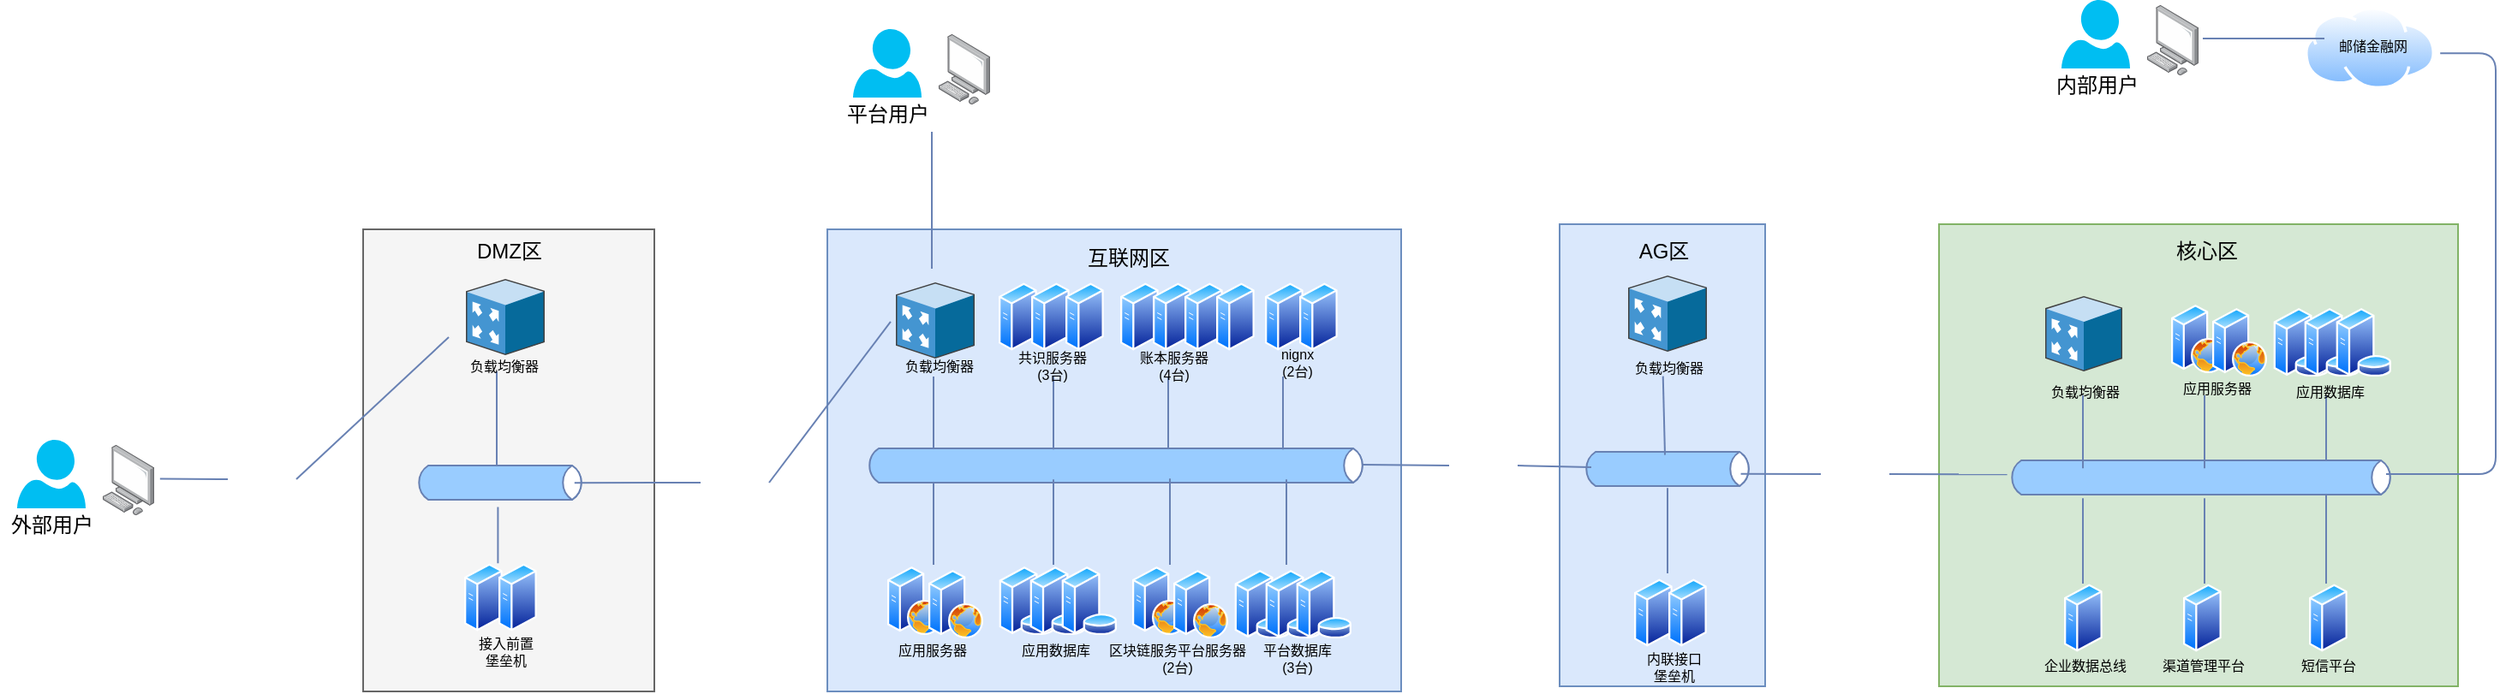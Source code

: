 <mxfile version="11.3.0" type="github" pages="1"><diagram id="PtFR2M7_tXtKYrFW8lSv" name="Page-1"><mxGraphModel dx="1553" dy="948" grid="1" gridSize="10" guides="1" tooltips="1" connect="1" arrows="1" fold="1" page="1" pageScale="1" pageWidth="3300" pageHeight="4681" math="0" shadow="0"><root><mxCell id="0"/><mxCell id="1" parent="0"/><mxCell id="sPacu9p47zKpvOx0FIWo-47" value="" style="rounded=0;whiteSpace=wrap;html=1;strokeColor=#6c8ebf;strokeWidth=1;fillColor=#dae8fc;fontSize=12;align=center;" vertex="1" parent="1"><mxGeometry x="581" y="237" width="335" height="270" as="geometry"/></mxCell><mxCell id="sPacu9p47zKpvOx0FIWo-21" value="" style="rounded=0;whiteSpace=wrap;html=1;strokeColor=#666666;fillColor=#f5f5f5;fontSize=12;align=center;fontColor=#333333;" vertex="1" parent="1"><mxGeometry x="310" y="237" width="170" height="270" as="geometry"/></mxCell><mxCell id="sPacu9p47zKpvOx0FIWo-9" value="" style="html=1;fillColor=#99CCFF;strokeColor=#6881B3;gradientColor=none;gradientDirection=north;strokeWidth=1;shape=mxgraph.networks.bus;gradientColor=none;gradientDirection=north;fontColor=#ffffff;perimeter=backbonePerimeter;backboneSize=20;align=center;fontSize=12;" vertex="1" parent="1"><mxGeometry x="603" y="370" width="293" height="10" as="geometry"/></mxCell><mxCell id="sPacu9p47zKpvOx0FIWo-10" value="" style="strokeColor=#6881B3;edgeStyle=none;rounded=0;endArrow=none;html=1;strokeWidth=1;fontSize=12;" edge="1" target="sPacu9p47zKpvOx0FIWo-9" parent="1"><mxGeometry relative="1" as="geometry"><mxPoint x="643" y="323" as="sourcePoint"/></mxGeometry></mxCell><mxCell id="sPacu9p47zKpvOx0FIWo-11" value="" style="strokeColor=#6881B3;edgeStyle=none;rounded=0;endArrow=none;html=1;strokeWidth=1;fontSize=12;" edge="1" parent="1"><mxGeometry relative="1" as="geometry"><mxPoint x="713" y="323" as="sourcePoint"/><mxPoint x="713" y="365.676" as="targetPoint"/></mxGeometry></mxCell><mxCell id="sPacu9p47zKpvOx0FIWo-12" value="" style="strokeColor=#6881B3;edgeStyle=none;rounded=0;endArrow=none;html=1;strokeWidth=1;fontSize=12;" edge="1" parent="1"><mxGeometry relative="1" as="geometry"><mxPoint x="780" y="323" as="sourcePoint"/><mxPoint x="780" y="365.176" as="targetPoint"/></mxGeometry></mxCell><mxCell id="sPacu9p47zKpvOx0FIWo-13" value="" style="strokeColor=#6881B3;edgeStyle=none;rounded=0;endArrow=none;html=1;strokeWidth=1;fontSize=12;" edge="1" parent="1"><mxGeometry relative="1" as="geometry"><mxPoint x="847" y="323" as="sourcePoint"/><mxPoint x="847" y="365.676" as="targetPoint"/></mxGeometry></mxCell><mxCell id="sPacu9p47zKpvOx0FIWo-14" value="" style="strokeColor=#6881B3;edgeStyle=none;rounded=0;endArrow=none;html=1;strokeWidth=1;fontSize=12;" edge="1" target="sPacu9p47zKpvOx0FIWo-9" parent="1"><mxGeometry relative="1" as="geometry"><mxPoint x="643" y="433" as="sourcePoint"/></mxGeometry></mxCell><mxCell id="sPacu9p47zKpvOx0FIWo-15" value="" style="strokeColor=#6881B3;edgeStyle=none;rounded=0;endArrow=none;html=1;strokeWidth=1;fontSize=12;" edge="1" parent="1"><mxGeometry relative="1" as="geometry"><mxPoint x="713" y="433" as="sourcePoint"/><mxPoint x="713" y="383.147" as="targetPoint"/></mxGeometry></mxCell><mxCell id="sPacu9p47zKpvOx0FIWo-16" value="" style="strokeColor=#6881B3;edgeStyle=none;rounded=0;endArrow=none;html=1;strokeWidth=1;fontSize=12;" edge="1" parent="1"><mxGeometry relative="1" as="geometry"><mxPoint x="781" y="433" as="sourcePoint"/><mxPoint x="781" y="382.647" as="targetPoint"/></mxGeometry></mxCell><mxCell id="sPacu9p47zKpvOx0FIWo-17" value="" style="strokeColor=#6881B3;edgeStyle=none;rounded=0;endArrow=none;html=1;strokeWidth=1;fontSize=12;" edge="1" parent="1"><mxGeometry relative="1" as="geometry"><mxPoint x="849" y="433" as="sourcePoint"/><mxPoint x="849" y="383.147" as="targetPoint"/><Array as="points"><mxPoint x="849" y="410"/></Array></mxGeometry></mxCell><mxCell id="sPacu9p47zKpvOx0FIWo-24" value="" style="group" vertex="1" connectable="0" parent="1"><mxGeometry x="98" y="360" width="90" height="60" as="geometry"/></mxCell><mxCell id="sPacu9p47zKpvOx0FIWo-6" value="" style="group" vertex="1" connectable="0" parent="sPacu9p47zKpvOx0FIWo-24"><mxGeometry width="60" height="60" as="geometry"/></mxCell><mxCell id="sPacu9p47zKpvOx0FIWo-2" value="" style="verticalLabelPosition=bottom;html=1;verticalAlign=top;align=center;strokeColor=none;fillColor=#00BEF2;shape=mxgraph.azure.user;" vertex="1" parent="sPacu9p47zKpvOx0FIWo-6"><mxGeometry x="10" width="40" height="40" as="geometry"/></mxCell><mxCell id="sPacu9p47zKpvOx0FIWo-5" value="外部用户" style="text;html=1;resizable=0;points=[];autosize=1;align=center;verticalAlign=top;spacingTop=-4;fontSize=12;" vertex="1" parent="sPacu9p47zKpvOx0FIWo-6"><mxGeometry y="40" width="60" height="20" as="geometry"/></mxCell><mxCell id="sPacu9p47zKpvOx0FIWo-23" value="" style="points=[];aspect=fixed;html=1;align=center;shadow=0;dashed=0;image;image=img/lib/allied_telesis/computer_and_terminals/Personal_Computer.svg;strokeColor=#6881B3;fillColor=#99CCFF;fontSize=12;" vertex="1" parent="sPacu9p47zKpvOx0FIWo-24"><mxGeometry x="60" y="3" width="30" height="41" as="geometry"/></mxCell><mxCell id="sPacu9p47zKpvOx0FIWo-26" value="" style="shape=image;html=1;verticalAlign=top;verticalLabelPosition=bottom;labelBackgroundColor=#ffffff;imageAspect=0;aspect=fixed;image=https://cdn4.iconfinder.com/data/icons/VISTA/networking/png/128/firewall.png;strokeColor=#6881B3;fillColor=#99CCFF;fontSize=12;align=center;" vertex="1" parent="1"><mxGeometry x="231" y="363" width="40" height="40" as="geometry"/></mxCell><mxCell id="sPacu9p47zKpvOx0FIWo-27" value="" style="endArrow=none;html=1;fontSize=12;entryX=0;entryY=0.5;entryDx=0;entryDy=0;exitX=1.114;exitY=0.482;exitDx=0;exitDy=0;exitPerimeter=0;strokeColor=#6881B3;" edge="1" parent="1" source="sPacu9p47zKpvOx0FIWo-23" target="sPacu9p47zKpvOx0FIWo-26"><mxGeometry width="50" height="50" relative="1" as="geometry"><mxPoint x="198" y="470" as="sourcePoint"/><mxPoint x="248" y="420" as="targetPoint"/></mxGeometry></mxCell><mxCell id="sPacu9p47zKpvOx0FIWo-32" value="" style="shadow=0;dashed=0;html=1;labelPosition=center;verticalLabelPosition=bottom;verticalAlign=top;align=center;outlineConnect=0;shape=mxgraph.veeam.3d.proxy_appliance;direction=east;" vertex="1" parent="1"><mxGeometry x="370" y="266" width="46" height="44.562" as="geometry"/></mxCell><mxCell id="sPacu9p47zKpvOx0FIWo-22" value="DMZ区" style="text;html=1;resizable=0;points=[];autosize=1;align=center;verticalAlign=top;spacingTop=-4;fontSize=12;" vertex="1" parent="1"><mxGeometry x="370" y="240" width="50" height="20" as="geometry"/></mxCell><mxCell id="sPacu9p47zKpvOx0FIWo-35" value="" style="endArrow=none;html=1;strokeColor=#6881B3;strokeWidth=1;fontSize=12;exitX=1;exitY=0.5;exitDx=0;exitDy=0;" edge="1" parent="1" source="sPacu9p47zKpvOx0FIWo-26"><mxGeometry width="50" height="50" relative="1" as="geometry"><mxPoint x="250" y="373" as="sourcePoint"/><mxPoint x="360" y="300" as="targetPoint"/></mxGeometry></mxCell><mxCell id="sPacu9p47zKpvOx0FIWo-38" value="" style="html=1;fillColor=#99CCFF;strokeColor=#6881B3;gradientColor=none;gradientDirection=north;strokeWidth=1;shape=mxgraph.networks.bus;gradientColor=none;gradientDirection=north;fontColor=#ffffff;perimeter=backbonePerimeter;backboneSize=20;align=center;fontSize=12;" vertex="1" parent="1"><mxGeometry x="340" y="380" width="100" height="10" as="geometry"/></mxCell><mxCell id="sPacu9p47zKpvOx0FIWo-39" value="" style="strokeColor=#6881B3;edgeStyle=none;rounded=0;endArrow=none;html=1;strokeWidth=1;fontSize=12;" edge="1" target="sPacu9p47zKpvOx0FIWo-38" parent="1"><mxGeometry relative="1" as="geometry"><mxPoint x="388" y="320" as="sourcePoint"/></mxGeometry></mxCell><mxCell id="sPacu9p47zKpvOx0FIWo-48" value="互联网区" style="text;html=1;resizable=0;points=[];autosize=1;align=left;verticalAlign=top;spacingTop=-4;fontSize=12;" vertex="1" parent="1"><mxGeometry x="731" y="244" width="60" height="20" as="geometry"/></mxCell><mxCell id="sPacu9p47zKpvOx0FIWo-49" value="" style="shape=image;html=1;verticalAlign=top;verticalLabelPosition=bottom;labelBackgroundColor=#ffffff;imageAspect=0;aspect=fixed;image=https://cdn4.iconfinder.com/data/icons/VISTA/networking/png/128/firewall.png;strokeColor=#6881B3;fillColor=#99CCFF;fontSize=12;align=center;" vertex="1" parent="1"><mxGeometry x="507" y="365" width="40" height="40" as="geometry"/></mxCell><mxCell id="sPacu9p47zKpvOx0FIWo-50" value="" style="endArrow=none;html=1;strokeColor=#6881B3;strokeWidth=1;fontSize=12;exitX=0.934;exitY=0.512;exitDx=0;exitDy=0;exitPerimeter=0;entryX=0;entryY=0.5;entryDx=0;entryDy=0;" edge="1" parent="1" source="sPacu9p47zKpvOx0FIWo-38" target="sPacu9p47zKpvOx0FIWo-49"><mxGeometry width="50" height="50" relative="1" as="geometry"><mxPoint x="520" y="480" as="sourcePoint"/><mxPoint x="570" y="430" as="targetPoint"/></mxGeometry></mxCell><mxCell id="sPacu9p47zKpvOx0FIWo-51" value="" style="shadow=0;dashed=0;html=1;labelPosition=center;verticalLabelPosition=bottom;verticalAlign=top;align=center;outlineConnect=0;shape=mxgraph.veeam.3d.proxy_appliance;direction=east;" vertex="1" parent="1"><mxGeometry x="621" y="268" width="46" height="44.562" as="geometry"/></mxCell><mxCell id="sPacu9p47zKpvOx0FIWo-52" value="" style="endArrow=none;html=1;strokeColor=#6881B3;strokeWidth=1;fontSize=12;exitX=1;exitY=0.5;exitDx=0;exitDy=0;entryX=-0.066;entryY=0.515;entryDx=0;entryDy=0;entryPerimeter=0;" edge="1" parent="1" source="sPacu9p47zKpvOx0FIWo-49" target="sPacu9p47zKpvOx0FIWo-51"><mxGeometry width="50" height="50" relative="1" as="geometry"><mxPoint x="587" y="460" as="sourcePoint"/><mxPoint x="637" y="410" as="targetPoint"/></mxGeometry></mxCell><mxCell id="sPacu9p47zKpvOx0FIWo-56" value="" style="endArrow=none;html=1;strokeColor=#6881B3;strokeWidth=1;fontSize=12;exitX=0.022;exitY=0.004;exitDx=0;exitDy=0;exitPerimeter=0;entryX=0.487;entryY=1.924;entryDx=0;entryDy=0;entryPerimeter=0;" edge="1" parent="1" target="sPacu9p47zKpvOx0FIWo-38"><mxGeometry width="50" height="50" relative="1" as="geometry"><mxPoint x="388.704" y="432.16" as="sourcePoint"/><mxPoint x="560" y="430" as="targetPoint"/></mxGeometry></mxCell><mxCell id="sPacu9p47zKpvOx0FIWo-57" value="接入前置&lt;br style=&quot;font-size: 8px;&quot;&gt;堡垒机" style="text;html=1;resizable=0;points=[];autosize=1;align=center;verticalAlign=top;spacingTop=-4;fontSize=8;" vertex="1" parent="1"><mxGeometry x="363" y="472" width="60" height="22" as="geometry"/></mxCell><mxCell id="sPacu9p47zKpvOx0FIWo-58" value="" style="group" vertex="1" connectable="0" parent="1"><mxGeometry x="616" y="434" width="56" height="40" as="geometry"/></mxCell><mxCell id="sPacu9p47zKpvOx0FIWo-59" value="" style="aspect=fixed;perimeter=ellipsePerimeter;html=1;align=center;shadow=0;dashed=0;spacingTop=3;image;image=img/lib/active_directory/web_server.svg;strokeColor=#6881B3;strokeWidth=1;fillColor=#99CCFF;fontSize=12;" vertex="1" parent="sPacu9p47zKpvOx0FIWo-58"><mxGeometry width="32" height="40" as="geometry"/></mxCell><mxCell id="sPacu9p47zKpvOx0FIWo-60" value="" style="aspect=fixed;perimeter=ellipsePerimeter;html=1;align=center;shadow=0;dashed=0;spacingTop=3;image;image=img/lib/active_directory/web_server.svg;strokeColor=#6881B3;strokeWidth=1;fillColor=#99CCFF;fontSize=12;" vertex="1" parent="sPacu9p47zKpvOx0FIWo-58"><mxGeometry x="24" y="2" width="32" height="40" as="geometry"/></mxCell><mxCell id="sPacu9p47zKpvOx0FIWo-61" value="应用服务器" style="text;html=1;resizable=0;points=[];autosize=1;align=center;verticalAlign=top;spacingTop=-4;fontSize=8;" vertex="1" parent="1"><mxGeometry x="612" y="476" width="60" height="10" as="geometry"/></mxCell><mxCell id="sPacu9p47zKpvOx0FIWo-69" value="" style="group" vertex="1" connectable="0" parent="1"><mxGeometry x="759" y="434" width="56" height="40" as="geometry"/></mxCell><mxCell id="sPacu9p47zKpvOx0FIWo-70" value="" style="aspect=fixed;perimeter=ellipsePerimeter;html=1;align=center;shadow=0;dashed=0;spacingTop=3;image;image=img/lib/active_directory/web_server.svg;strokeColor=#6881B3;strokeWidth=1;fillColor=#99CCFF;fontSize=12;" vertex="1" parent="sPacu9p47zKpvOx0FIWo-69"><mxGeometry width="32" height="40" as="geometry"/></mxCell><mxCell id="sPacu9p47zKpvOx0FIWo-71" value="" style="aspect=fixed;perimeter=ellipsePerimeter;html=1;align=center;shadow=0;dashed=0;spacingTop=3;image;image=img/lib/active_directory/web_server.svg;strokeColor=#6881B3;strokeWidth=1;fillColor=#99CCFF;fontSize=12;" vertex="1" parent="sPacu9p47zKpvOx0FIWo-69"><mxGeometry x="24" y="2" width="32" height="40" as="geometry"/></mxCell><mxCell id="sPacu9p47zKpvOx0FIWo-72" value="区块链服务平台服务器&lt;br&gt;(2台)" style="text;html=1;resizable=0;points=[];autosize=1;align=center;verticalAlign=top;spacingTop=-4;fontSize=8;" vertex="1" parent="1"><mxGeometry x="735" y="476" width="100" height="20" as="geometry"/></mxCell><mxCell id="sPacu9p47zKpvOx0FIWo-67" value="应用数据库" style="text;html=1;resizable=0;points=[];autosize=1;align=center;verticalAlign=top;spacingTop=-4;fontSize=8;" vertex="1" parent="1"><mxGeometry x="684" y="476" width="60" height="10" as="geometry"/></mxCell><mxCell id="sPacu9p47zKpvOx0FIWo-62" value="" style="aspect=fixed;perimeter=ellipsePerimeter;html=1;align=center;shadow=0;dashed=0;spacingTop=3;image;image=img/lib/active_directory/database_server.svg;strokeColor=#6881B3;strokeWidth=1;fillColor=#99CCFF;fontSize=8;" vertex="1" parent="1"><mxGeometry x="681" y="434" width="32.8" height="40" as="geometry"/></mxCell><mxCell id="sPacu9p47zKpvOx0FIWo-63" value="" style="aspect=fixed;perimeter=ellipsePerimeter;html=1;align=center;shadow=0;dashed=0;spacingTop=3;image;image=img/lib/active_directory/database_server.svg;strokeColor=#6881B3;strokeWidth=1;fillColor=#99CCFF;fontSize=8;" vertex="1" parent="1"><mxGeometry x="699" y="434" width="32.8" height="40" as="geometry"/></mxCell><mxCell id="sPacu9p47zKpvOx0FIWo-64" value="" style="aspect=fixed;perimeter=ellipsePerimeter;html=1;align=center;shadow=0;dashed=0;spacingTop=3;image;image=img/lib/active_directory/database_server.svg;strokeColor=#6881B3;strokeWidth=1;fillColor=#99CCFF;fontSize=8;" vertex="1" parent="1"><mxGeometry x="717.5" y="434" width="32.8" height="40" as="geometry"/></mxCell><mxCell id="sPacu9p47zKpvOx0FIWo-78" value="" style="group" vertex="1" connectable="0" parent="1"><mxGeometry x="818.5" y="436" width="68.8" height="40" as="geometry"/></mxCell><mxCell id="sPacu9p47zKpvOx0FIWo-74" value="" style="aspect=fixed;perimeter=ellipsePerimeter;html=1;align=center;shadow=0;dashed=0;spacingTop=3;image;image=img/lib/active_directory/database_server.svg;strokeColor=#6881B3;strokeWidth=1;fillColor=#99CCFF;fontSize=8;" vertex="1" parent="sPacu9p47zKpvOx0FIWo-78"><mxGeometry width="32.8" height="40" as="geometry"/></mxCell><mxCell id="sPacu9p47zKpvOx0FIWo-75" value="" style="aspect=fixed;perimeter=ellipsePerimeter;html=1;align=center;shadow=0;dashed=0;spacingTop=3;image;image=img/lib/active_directory/database_server.svg;strokeColor=#6881B3;strokeWidth=1;fillColor=#99CCFF;fontSize=8;" vertex="1" parent="sPacu9p47zKpvOx0FIWo-78"><mxGeometry x="18" width="32.8" height="40" as="geometry"/></mxCell><mxCell id="sPacu9p47zKpvOx0FIWo-76" value="" style="aspect=fixed;perimeter=ellipsePerimeter;html=1;align=center;shadow=0;dashed=0;spacingTop=3;image;image=img/lib/active_directory/database_server.svg;strokeColor=#6881B3;strokeWidth=1;fillColor=#99CCFF;fontSize=8;" vertex="1" parent="sPacu9p47zKpvOx0FIWo-78"><mxGeometry x="36" width="32.8" height="40" as="geometry"/></mxCell><mxCell id="sPacu9p47zKpvOx0FIWo-79" value="平台数据库&lt;br&gt;(3台)" style="text;html=1;resizable=0;points=[];autosize=1;align=center;verticalAlign=top;spacingTop=-4;fontSize=8;" vertex="1" parent="1"><mxGeometry x="824.5" y="476" width="60" height="20" as="geometry"/></mxCell><mxCell id="sPacu9p47zKpvOx0FIWo-85" value="" style="group" vertex="1" connectable="0" parent="1"><mxGeometry x="369" y="432" width="42.4" height="40" as="geometry"/></mxCell><mxCell id="sPacu9p47zKpvOx0FIWo-83" value="" style="aspect=fixed;perimeter=ellipsePerimeter;html=1;align=center;shadow=0;dashed=0;spacingTop=3;image;image=img/lib/active_directory/generic_server.svg;strokeColor=#6881B3;strokeWidth=1;fillColor=#99CCFF;fontSize=8;" vertex="1" parent="sPacu9p47zKpvOx0FIWo-85"><mxGeometry width="22.4" height="40" as="geometry"/></mxCell><mxCell id="sPacu9p47zKpvOx0FIWo-84" value="" style="aspect=fixed;perimeter=ellipsePerimeter;html=1;align=center;shadow=0;dashed=0;spacingTop=3;image;image=img/lib/active_directory/generic_server.svg;strokeColor=#6881B3;strokeWidth=1;fillColor=#99CCFF;fontSize=8;" vertex="1" parent="sPacu9p47zKpvOx0FIWo-85"><mxGeometry x="20" width="22.4" height="40" as="geometry"/></mxCell><mxCell id="sPacu9p47zKpvOx0FIWo-90" value="共识服务器&lt;br&gt;(3台)" style="text;html=1;resizable=0;points=[];autosize=1;align=center;verticalAlign=top;spacingTop=-4;fontSize=8;" vertex="1" parent="1"><mxGeometry x="682" y="305" width="60" height="20" as="geometry"/></mxCell><mxCell id="sPacu9p47zKpvOx0FIWo-80" value="" style="aspect=fixed;perimeter=ellipsePerimeter;html=1;align=center;shadow=0;dashed=0;spacingTop=3;image;image=img/lib/active_directory/generic_server.svg;strokeColor=#6881B3;strokeWidth=1;fillColor=#99CCFF;fontSize=8;" vertex="1" parent="1"><mxGeometry x="681" y="268" width="22.4" height="40" as="geometry"/></mxCell><mxCell id="sPacu9p47zKpvOx0FIWo-81" value="" style="aspect=fixed;perimeter=ellipsePerimeter;html=1;align=center;shadow=0;dashed=0;spacingTop=3;image;image=img/lib/active_directory/generic_server.svg;strokeColor=#6881B3;strokeWidth=1;fillColor=#99CCFF;fontSize=8;" vertex="1" parent="1"><mxGeometry x="700" y="268" width="22.4" height="40" as="geometry"/></mxCell><mxCell id="sPacu9p47zKpvOx0FIWo-82" value="" style="aspect=fixed;perimeter=ellipsePerimeter;html=1;align=center;shadow=0;dashed=0;spacingTop=3;image;image=img/lib/active_directory/generic_server.svg;strokeColor=#6881B3;strokeWidth=1;fillColor=#99CCFF;fontSize=8;" vertex="1" parent="1"><mxGeometry x="720" y="268" width="22.4" height="40" as="geometry"/></mxCell><mxCell id="sPacu9p47zKpvOx0FIWo-100" value="" style="group" vertex="1" connectable="0" parent="1"><mxGeometry x="752" y="268" width="78.4" height="40" as="geometry"/></mxCell><mxCell id="sPacu9p47zKpvOx0FIWo-93" value="" style="aspect=fixed;perimeter=ellipsePerimeter;html=1;align=center;shadow=0;dashed=0;spacingTop=3;image;image=img/lib/active_directory/generic_server.svg;strokeColor=#6881B3;strokeWidth=1;fillColor=#99CCFF;fontSize=8;" vertex="1" parent="sPacu9p47zKpvOx0FIWo-100"><mxGeometry width="22.4" height="40" as="geometry"/></mxCell><mxCell id="sPacu9p47zKpvOx0FIWo-94" value="" style="aspect=fixed;perimeter=ellipsePerimeter;html=1;align=center;shadow=0;dashed=0;spacingTop=3;image;image=img/lib/active_directory/generic_server.svg;strokeColor=#6881B3;strokeWidth=1;fillColor=#99CCFF;fontSize=8;" vertex="1" parent="sPacu9p47zKpvOx0FIWo-100"><mxGeometry x="19" width="22.4" height="40" as="geometry"/></mxCell><mxCell id="sPacu9p47zKpvOx0FIWo-95" value="" style="aspect=fixed;perimeter=ellipsePerimeter;html=1;align=center;shadow=0;dashed=0;spacingTop=3;image;image=img/lib/active_directory/generic_server.svg;strokeColor=#6881B3;strokeWidth=1;fillColor=#99CCFF;fontSize=8;" vertex="1" parent="sPacu9p47zKpvOx0FIWo-100"><mxGeometry x="37.5" width="22.4" height="40" as="geometry"/></mxCell><mxCell id="sPacu9p47zKpvOx0FIWo-96" value="" style="aspect=fixed;perimeter=ellipsePerimeter;html=1;align=center;shadow=0;dashed=0;spacingTop=3;image;image=img/lib/active_directory/generic_server.svg;strokeColor=#6881B3;strokeWidth=1;fillColor=#99CCFF;fontSize=8;" vertex="1" parent="sPacu9p47zKpvOx0FIWo-100"><mxGeometry x="56" width="22.4" height="40" as="geometry"/></mxCell><mxCell id="sPacu9p47zKpvOx0FIWo-101" value="账本服务器&lt;br&gt;(4台)" style="text;html=1;resizable=0;points=[];autosize=1;align=center;verticalAlign=top;spacingTop=-4;fontSize=8;" vertex="1" parent="1"><mxGeometry x="753" y="304.5" width="60" height="20" as="geometry"/></mxCell><mxCell id="sPacu9p47zKpvOx0FIWo-102" value="" style="group" vertex="1" connectable="0" parent="1"><mxGeometry x="586" y="120" width="90" height="60" as="geometry"/></mxCell><mxCell id="sPacu9p47zKpvOx0FIWo-103" value="" style="group" vertex="1" connectable="0" parent="sPacu9p47zKpvOx0FIWo-102"><mxGeometry width="60" height="60" as="geometry"/></mxCell><mxCell id="sPacu9p47zKpvOx0FIWo-104" value="" style="verticalLabelPosition=bottom;html=1;verticalAlign=top;align=center;strokeColor=none;fillColor=#00BEF2;shape=mxgraph.azure.user;" vertex="1" parent="sPacu9p47zKpvOx0FIWo-103"><mxGeometry x="10" width="40" height="40" as="geometry"/></mxCell><mxCell id="sPacu9p47zKpvOx0FIWo-105" value="平台用户" style="text;html=1;resizable=0;points=[];autosize=1;align=center;verticalAlign=top;spacingTop=-4;fontSize=12;" vertex="1" parent="sPacu9p47zKpvOx0FIWo-103"><mxGeometry y="40" width="60" height="20" as="geometry"/></mxCell><mxCell id="sPacu9p47zKpvOx0FIWo-106" value="" style="points=[];aspect=fixed;html=1;align=center;shadow=0;dashed=0;image;image=img/lib/allied_telesis/computer_and_terminals/Personal_Computer.svg;strokeColor=#6881B3;fillColor=#99CCFF;fontSize=12;" vertex="1" parent="sPacu9p47zKpvOx0FIWo-102"><mxGeometry x="60" y="3" width="30" height="41" as="geometry"/></mxCell><mxCell id="sPacu9p47zKpvOx0FIWo-107" value="" style="endArrow=none;html=1;strokeColor=#6881B3;strokeWidth=1;fontSize=8;" edge="1" parent="1"><mxGeometry width="50" height="50" relative="1" as="geometry"><mxPoint x="642" y="260" as="sourcePoint"/><mxPoint x="642" y="180" as="targetPoint"/></mxGeometry></mxCell><mxCell id="sPacu9p47zKpvOx0FIWo-108" value="" style="group" vertex="1" connectable="0" parent="1"><mxGeometry x="836.5" y="268" width="42.4" height="40" as="geometry"/></mxCell><mxCell id="sPacu9p47zKpvOx0FIWo-109" value="" style="aspect=fixed;perimeter=ellipsePerimeter;html=1;align=center;shadow=0;dashed=0;spacingTop=3;image;image=img/lib/active_directory/generic_server.svg;strokeColor=#6881B3;strokeWidth=1;fillColor=#99CCFF;fontSize=8;" vertex="1" parent="sPacu9p47zKpvOx0FIWo-108"><mxGeometry width="22.4" height="40" as="geometry"/></mxCell><mxCell id="sPacu9p47zKpvOx0FIWo-110" value="" style="aspect=fixed;perimeter=ellipsePerimeter;html=1;align=center;shadow=0;dashed=0;spacingTop=3;image;image=img/lib/active_directory/generic_server.svg;strokeColor=#6881B3;strokeWidth=1;fillColor=#99CCFF;fontSize=8;" vertex="1" parent="sPacu9p47zKpvOx0FIWo-108"><mxGeometry x="20" width="22.4" height="40" as="geometry"/></mxCell><mxCell id="sPacu9p47zKpvOx0FIWo-111" value="nignx&lt;br&gt;(2台)" style="text;html=1;resizable=0;points=[];autosize=1;align=center;verticalAlign=top;spacingTop=-4;fontSize=8;" vertex="1" parent="1"><mxGeometry x="839.5" y="303" width="30" height="20" as="geometry"/></mxCell><mxCell id="sPacu9p47zKpvOx0FIWo-112" value="" style="rounded=0;whiteSpace=wrap;html=1;strokeColor=#6c8ebf;strokeWidth=1;fillColor=#dae8fc;fontSize=8;align=center;" vertex="1" parent="1"><mxGeometry x="1008.5" y="234" width="120" height="270" as="geometry"/></mxCell><mxCell id="sPacu9p47zKpvOx0FIWo-113" value="AG区" style="text;html=1;resizable=0;points=[];autosize=1;align=center;verticalAlign=top;spacingTop=-4;fontSize=12;" vertex="1" parent="1"><mxGeometry x="1048.5" y="240" width="40" height="10" as="geometry"/></mxCell><mxCell id="sPacu9p47zKpvOx0FIWo-115" value="负载均衡器" style="text;html=1;resizable=0;points=[];autosize=1;align=center;verticalAlign=top;spacingTop=-4;fontSize=8;" vertex="1" parent="1"><mxGeometry x="361.5" y="310" width="60" height="10" as="geometry"/></mxCell><mxCell id="sPacu9p47zKpvOx0FIWo-116" value="负载均衡器" style="text;html=1;resizable=0;points=[];autosize=1;align=center;verticalAlign=top;spacingTop=-4;fontSize=8;" vertex="1" parent="1"><mxGeometry x="616" y="310" width="60" height="10" as="geometry"/></mxCell><mxCell id="sPacu9p47zKpvOx0FIWo-117" value="" style="shadow=0;dashed=0;html=1;labelPosition=center;verticalLabelPosition=bottom;verticalAlign=top;align=center;outlineConnect=0;shape=mxgraph.veeam.3d.proxy_appliance;direction=east;" vertex="1" parent="1"><mxGeometry x="1048.5" y="264" width="46" height="44.562" as="geometry"/></mxCell><mxCell id="sPacu9p47zKpvOx0FIWo-118" value="负载均衡器" style="text;html=1;resizable=0;points=[];autosize=1;align=center;verticalAlign=top;spacingTop=-4;fontSize=8;" vertex="1" parent="1"><mxGeometry x="1041.5" y="311" width="60" height="10" as="geometry"/></mxCell><mxCell id="sPacu9p47zKpvOx0FIWo-119" value="" style="html=1;fillColor=#99CCFF;strokeColor=#6881B3;gradientColor=none;gradientDirection=north;strokeWidth=1;shape=mxgraph.networks.bus;gradientColor=none;gradientDirection=north;fontColor=#ffffff;perimeter=backbonePerimeter;backboneSize=20;align=center;fontSize=12;" vertex="1" parent="1"><mxGeometry x="1021.5" y="372" width="100" height="10" as="geometry"/></mxCell><mxCell id="sPacu9p47zKpvOx0FIWo-120" value="" style="shape=image;html=1;verticalAlign=top;verticalLabelPosition=bottom;labelBackgroundColor=#ffffff;imageAspect=0;aspect=fixed;image=https://cdn4.iconfinder.com/data/icons/VISTA/networking/png/128/firewall.png;strokeColor=#6881B3;fillColor=#99CCFF;fontSize=12;align=center;" vertex="1" parent="1"><mxGeometry x="944" y="355" width="40" height="40" as="geometry"/></mxCell><mxCell id="sPacu9p47zKpvOx0FIWo-121" value="" style="endArrow=none;html=1;strokeColor=#6881B3;strokeWidth=1;fontSize=8;exitX=0.99;exitY=0.453;exitDx=0;exitDy=0;exitPerimeter=0;entryX=0;entryY=0.5;entryDx=0;entryDy=0;" edge="1" parent="1" source="sPacu9p47zKpvOx0FIWo-9" target="sPacu9p47zKpvOx0FIWo-120"><mxGeometry width="50" height="50" relative="1" as="geometry"><mxPoint x="966" y="460" as="sourcePoint"/><mxPoint x="1016" y="410" as="targetPoint"/></mxGeometry></mxCell><mxCell id="sPacu9p47zKpvOx0FIWo-123" value="" style="endArrow=none;html=1;strokeColor=#6881B3;strokeWidth=1;fontSize=8;exitX=0.485;exitY=-0.318;exitDx=0;exitDy=0;exitPerimeter=0;entryX=0.456;entryY=1.182;entryDx=0;entryDy=0;entryPerimeter=0;" edge="1" parent="1" source="sPacu9p47zKpvOx0FIWo-119" target="sPacu9p47zKpvOx0FIWo-118"><mxGeometry width="50" height="50" relative="1" as="geometry"><mxPoint x="1152.5" y="363" as="sourcePoint"/><mxPoint x="1202.5" y="313" as="targetPoint"/></mxGeometry></mxCell><mxCell id="sPacu9p47zKpvOx0FIWo-125" value="" style="group" vertex="1" connectable="0" parent="1"><mxGeometry x="1052" y="441" width="42.4" height="40" as="geometry"/></mxCell><mxCell id="sPacu9p47zKpvOx0FIWo-126" value="" style="aspect=fixed;perimeter=ellipsePerimeter;html=1;align=center;shadow=0;dashed=0;spacingTop=3;image;image=img/lib/active_directory/generic_server.svg;strokeColor=#6881B3;strokeWidth=1;fillColor=#99CCFF;fontSize=8;" vertex="1" parent="sPacu9p47zKpvOx0FIWo-125"><mxGeometry width="22.4" height="40" as="geometry"/></mxCell><mxCell id="sPacu9p47zKpvOx0FIWo-127" value="" style="aspect=fixed;perimeter=ellipsePerimeter;html=1;align=center;shadow=0;dashed=0;spacingTop=3;image;image=img/lib/active_directory/generic_server.svg;strokeColor=#6881B3;strokeWidth=1;fillColor=#99CCFF;fontSize=8;" vertex="1" parent="sPacu9p47zKpvOx0FIWo-125"><mxGeometry x="20" width="22.4" height="40" as="geometry"/></mxCell><mxCell id="sPacu9p47zKpvOx0FIWo-129" value="内联接口&lt;br&gt;堡垒机" style="text;html=1;resizable=0;points=[];autosize=1;align=center;verticalAlign=top;spacingTop=-4;fontSize=8;" vertex="1" parent="1"><mxGeometry x="1049.5" y="481" width="50" height="20" as="geometry"/></mxCell><mxCell id="sPacu9p47zKpvOx0FIWo-130" value="" style="strokeColor=#6881B3;edgeStyle=none;rounded=0;endArrow=none;html=1;strokeWidth=1;fontSize=12;" edge="1" parent="1"><mxGeometry relative="1" as="geometry"><mxPoint x="1071.5" y="438" as="sourcePoint"/><mxPoint x="1071.5" y="388.147" as="targetPoint"/><Array as="points"><mxPoint x="1071.5" y="415"/></Array></mxGeometry></mxCell><mxCell id="sPacu9p47zKpvOx0FIWo-131" value="" style="rounded=0;whiteSpace=wrap;html=1;strokeColor=#82b366;strokeWidth=1;fillColor=#d5e8d4;fontSize=8;align=center;" vertex="1" parent="1"><mxGeometry x="1230" y="234" width="303" height="270" as="geometry"/></mxCell><mxCell id="sPacu9p47zKpvOx0FIWo-133" value="" style="html=1;fillColor=#99CCFF;strokeColor=#6881B3;gradientColor=none;gradientDirection=north;strokeWidth=1;shape=mxgraph.networks.bus;gradientColor=none;gradientDirection=north;fontColor=#ffffff;perimeter=backbonePerimeter;backboneSize=20;align=center;" vertex="1" parent="1"><mxGeometry x="1270" y="372" width="226" height="20" as="geometry"/></mxCell><mxCell id="sPacu9p47zKpvOx0FIWo-135" value="" style="strokeColor=#6881B3;edgeStyle=none;rounded=0;endArrow=none;html=1;strokeWidth=1;fontSize=8;" edge="1" parent="1"><mxGeometry relative="1" as="geometry"><mxPoint x="1314" y="334" as="sourcePoint"/><mxPoint x="1314" y="376.676" as="targetPoint"/></mxGeometry></mxCell><mxCell id="sPacu9p47zKpvOx0FIWo-136" value="" style="strokeColor=#6881B3;edgeStyle=none;rounded=0;endArrow=none;html=1;strokeWidth=1;fontSize=8;" edge="1" parent="1"><mxGeometry relative="1" as="geometry"><mxPoint x="1385" y="334" as="sourcePoint"/><mxPoint x="1385" y="376.676" as="targetPoint"/></mxGeometry></mxCell><mxCell id="sPacu9p47zKpvOx0FIWo-137" value="" style="strokeColor=#6881B3;edgeStyle=none;rounded=0;endArrow=none;html=1;strokeWidth=1;fontSize=8;" edge="1" target="sPacu9p47zKpvOx0FIWo-133" parent="1"><mxGeometry relative="1" as="geometry"><mxPoint x="1456" y="334" as="sourcePoint"/></mxGeometry></mxCell><mxCell id="sPacu9p47zKpvOx0FIWo-139" value="" style="strokeColor=#6881B3;edgeStyle=none;rounded=0;endArrow=none;html=1;strokeWidth=1;fontSize=8;" edge="1" parent="1"><mxGeometry relative="1" as="geometry"><mxPoint x="1314" y="444" as="sourcePoint"/><mxPoint x="1314" y="394.147" as="targetPoint"/></mxGeometry></mxCell><mxCell id="sPacu9p47zKpvOx0FIWo-140" value="" style="strokeColor=#6881B3;edgeStyle=none;rounded=0;endArrow=none;html=1;strokeWidth=1;fontSize=8;" edge="1" parent="1"><mxGeometry relative="1" as="geometry"><mxPoint x="1385" y="444" as="sourcePoint"/><mxPoint x="1385" y="394.147" as="targetPoint"/></mxGeometry></mxCell><mxCell id="sPacu9p47zKpvOx0FIWo-141" value="" style="strokeColor=#6881B3;edgeStyle=none;rounded=0;endArrow=none;html=1;strokeWidth=1;fontSize=8;" edge="1" target="sPacu9p47zKpvOx0FIWo-133" parent="1"><mxGeometry relative="1" as="geometry"><mxPoint x="1456" y="444" as="sourcePoint"/></mxGeometry></mxCell><mxCell id="sPacu9p47zKpvOx0FIWo-142" value="" style="shadow=0;dashed=0;html=1;labelPosition=center;verticalLabelPosition=bottom;verticalAlign=top;align=center;outlineConnect=0;shape=mxgraph.veeam.3d.proxy_appliance;direction=east;" vertex="1" parent="1"><mxGeometry x="1292" y="276" width="45" height="44" as="geometry"/></mxCell><mxCell id="sPacu9p47zKpvOx0FIWo-143" value="负载均衡器" style="text;html=1;resizable=0;points=[];autosize=1;align=center;verticalAlign=top;spacingTop=-4;fontSize=8;" vertex="1" parent="1"><mxGeometry x="1284.5" y="325" width="60" height="10" as="geometry"/></mxCell><mxCell id="sPacu9p47zKpvOx0FIWo-145" value="" style="aspect=fixed;perimeter=ellipsePerimeter;html=1;align=center;shadow=0;dashed=0;spacingTop=3;image;image=img/lib/active_directory/generic_server.svg;strokeColor=#6881B3;strokeWidth=1;fillColor=#99CCFF;fontSize=8;" vertex="1" parent="1"><mxGeometry x="1446" y="444" width="22.4" height="40" as="geometry"/></mxCell><mxCell id="sPacu9p47zKpvOx0FIWo-146" value="" style="aspect=fixed;perimeter=ellipsePerimeter;html=1;align=center;shadow=0;dashed=0;spacingTop=3;image;image=img/lib/active_directory/generic_server.svg;strokeColor=#6881B3;strokeWidth=1;fillColor=#99CCFF;fontSize=8;" vertex="1" parent="1"><mxGeometry x="1372.5" y="444" width="22.4" height="40" as="geometry"/></mxCell><mxCell id="sPacu9p47zKpvOx0FIWo-147" value="短信平台" style="text;html=1;resizable=0;points=[];autosize=1;align=center;verticalAlign=top;spacingTop=-4;fontSize=8;" vertex="1" parent="1"><mxGeometry x="1432" y="485" width="50" height="10" as="geometry"/></mxCell><mxCell id="sPacu9p47zKpvOx0FIWo-148" value="渠道管理平台" style="text;html=1;resizable=0;points=[];autosize=1;align=center;verticalAlign=top;spacingTop=-4;fontSize=8;" vertex="1" parent="1"><mxGeometry x="1353.5" y="485" width="60" height="10" as="geometry"/></mxCell><mxCell id="sPacu9p47zKpvOx0FIWo-149" value="" style="aspect=fixed;perimeter=ellipsePerimeter;html=1;align=center;shadow=0;dashed=0;spacingTop=3;image;image=img/lib/active_directory/generic_server.svg;strokeColor=#6881B3;strokeWidth=1;fillColor=#99CCFF;fontSize=8;" vertex="1" parent="1"><mxGeometry x="1303" y="444" width="22.4" height="40" as="geometry"/></mxCell><mxCell id="sPacu9p47zKpvOx0FIWo-150" value="企业数据总线" style="text;html=1;resizable=0;points=[];autosize=1;align=center;verticalAlign=top;spacingTop=-4;fontSize=8;" vertex="1" parent="1"><mxGeometry x="1284.5" y="485" width="60" height="10" as="geometry"/></mxCell><mxCell id="sPacu9p47zKpvOx0FIWo-151" value="" style="group" vertex="1" connectable="0" parent="1"><mxGeometry x="1365.5" y="281" width="56" height="40" as="geometry"/></mxCell><mxCell id="sPacu9p47zKpvOx0FIWo-152" value="" style="aspect=fixed;perimeter=ellipsePerimeter;html=1;align=center;shadow=0;dashed=0;spacingTop=3;image;image=img/lib/active_directory/web_server.svg;strokeColor=#6881B3;strokeWidth=1;fillColor=#99CCFF;fontSize=12;" vertex="1" parent="sPacu9p47zKpvOx0FIWo-151"><mxGeometry width="32" height="40" as="geometry"/></mxCell><mxCell id="sPacu9p47zKpvOx0FIWo-153" value="" style="aspect=fixed;perimeter=ellipsePerimeter;html=1;align=center;shadow=0;dashed=0;spacingTop=3;image;image=img/lib/active_directory/web_server.svg;strokeColor=#6881B3;strokeWidth=1;fillColor=#99CCFF;fontSize=12;" vertex="1" parent="sPacu9p47zKpvOx0FIWo-151"><mxGeometry x="24" y="2" width="32" height="40" as="geometry"/></mxCell><mxCell id="sPacu9p47zKpvOx0FIWo-154" value="应用服务器" style="text;html=1;resizable=0;points=[];autosize=1;align=center;verticalAlign=top;spacingTop=-4;fontSize=8;" vertex="1" parent="1"><mxGeometry x="1361.5" y="323" width="60" height="10" as="geometry"/></mxCell><mxCell id="sPacu9p47zKpvOx0FIWo-155" value="应用数据库" style="text;html=1;resizable=0;points=[];autosize=1;align=center;verticalAlign=top;spacingTop=-4;fontSize=8;" vertex="1" parent="1"><mxGeometry x="1428" y="325" width="60" height="10" as="geometry"/></mxCell><mxCell id="sPacu9p47zKpvOx0FIWo-156" value="" style="aspect=fixed;perimeter=ellipsePerimeter;html=1;align=center;shadow=0;dashed=0;spacingTop=3;image;image=img/lib/active_directory/database_server.svg;strokeColor=#6881B3;strokeWidth=1;fillColor=#99CCFF;fontSize=8;" vertex="1" parent="1"><mxGeometry x="1425" y="283" width="32.8" height="40" as="geometry"/></mxCell><mxCell id="sPacu9p47zKpvOx0FIWo-157" value="" style="aspect=fixed;perimeter=ellipsePerimeter;html=1;align=center;shadow=0;dashed=0;spacingTop=3;image;image=img/lib/active_directory/database_server.svg;strokeColor=#6881B3;strokeWidth=1;fillColor=#99CCFF;fontSize=8;" vertex="1" parent="1"><mxGeometry x="1443" y="283" width="32.8" height="40" as="geometry"/></mxCell><mxCell id="sPacu9p47zKpvOx0FIWo-158" value="" style="aspect=fixed;perimeter=ellipsePerimeter;html=1;align=center;shadow=0;dashed=0;spacingTop=3;image;image=img/lib/active_directory/database_server.svg;strokeColor=#6881B3;strokeWidth=1;fillColor=#99CCFF;fontSize=8;" vertex="1" parent="1"><mxGeometry x="1461.5" y="283" width="32.8" height="40" as="geometry"/></mxCell><mxCell id="sPacu9p47zKpvOx0FIWo-159" value="核心区" style="text;html=1;resizable=0;points=[];autosize=1;align=center;verticalAlign=top;spacingTop=-4;fontSize=12;" vertex="1" parent="1"><mxGeometry x="1365.5" y="240" width="40" height="10" as="geometry"/></mxCell><mxCell id="sPacu9p47zKpvOx0FIWo-160" value="" style="shape=image;html=1;verticalAlign=top;verticalLabelPosition=bottom;labelBackgroundColor=#ffffff;imageAspect=0;aspect=fixed;image=https://cdn4.iconfinder.com/data/icons/VISTA/networking/png/128/firewall.png;strokeColor=#6881B3;fillColor=#99CCFF;fontSize=12;align=center;" vertex="1" parent="1"><mxGeometry x="1161" y="360" width="40" height="40" as="geometry"/></mxCell><mxCell id="sPacu9p47zKpvOx0FIWo-165" value="" style="group" vertex="1" connectable="0" parent="1"><mxGeometry x="1291.5" y="103" width="90" height="60" as="geometry"/></mxCell><mxCell id="sPacu9p47zKpvOx0FIWo-166" value="" style="group" vertex="1" connectable="0" parent="sPacu9p47zKpvOx0FIWo-165"><mxGeometry width="60" height="60" as="geometry"/></mxCell><mxCell id="sPacu9p47zKpvOx0FIWo-167" value="" style="verticalLabelPosition=bottom;html=1;verticalAlign=top;align=center;strokeColor=none;fillColor=#00BEF2;shape=mxgraph.azure.user;" vertex="1" parent="sPacu9p47zKpvOx0FIWo-166"><mxGeometry x="10" width="40" height="40" as="geometry"/></mxCell><mxCell id="sPacu9p47zKpvOx0FIWo-168" value="内部用户" style="text;html=1;resizable=0;points=[];autosize=1;align=center;verticalAlign=top;spacingTop=-4;fontSize=12;" vertex="1" parent="sPacu9p47zKpvOx0FIWo-166"><mxGeometry y="40" width="60" height="20" as="geometry"/></mxCell><mxCell id="sPacu9p47zKpvOx0FIWo-169" value="" style="points=[];aspect=fixed;html=1;align=center;shadow=0;dashed=0;image;image=img/lib/allied_telesis/computer_and_terminals/Personal_Computer.svg;strokeColor=#6881B3;fillColor=#99CCFF;fontSize=12;" vertex="1" parent="sPacu9p47zKpvOx0FIWo-165"><mxGeometry x="60" y="3" width="30" height="41" as="geometry"/></mxCell><mxCell id="sPacu9p47zKpvOx0FIWo-170" value="" style="aspect=fixed;perimeter=ellipsePerimeter;html=1;align=center;shadow=0;dashed=0;spacingTop=3;image;image=img/lib/active_directory/internet_cloud.svg;strokeColor=#6881B3;strokeWidth=1;fillColor=#99CCFF;fontSize=12;" vertex="1" parent="1"><mxGeometry x="1443.5" y="107" width="76" height="48" as="geometry"/></mxCell><mxCell id="sPacu9p47zKpvOx0FIWo-171" value="邮储金融网" style="text;html=1;resizable=0;points=[];autosize=1;align=center;verticalAlign=top;spacingTop=-4;fontSize=8;" vertex="1" parent="1"><mxGeometry x="1443" y="123" width="80" height="20" as="geometry"/></mxCell><mxCell id="sPacu9p47zKpvOx0FIWo-173" value="" style="endArrow=none;html=1;strokeColor=#6881B3;strokeWidth=1;fontSize=8;exitX=0.995;exitY=0.557;exitDx=0;exitDy=0;exitPerimeter=0;edgeStyle=orthogonalEdgeStyle;" edge="1" parent="1" source="sPacu9p47zKpvOx0FIWo-171"><mxGeometry width="50" height="50" relative="1" as="geometry"><mxPoint x="1634.26" y="455.24" as="sourcePoint"/><mxPoint x="1491" y="380" as="targetPoint"/><Array as="points"><mxPoint x="1555" y="134"/><mxPoint x="1555" y="380"/></Array></mxGeometry></mxCell><mxCell id="sPacu9p47zKpvOx0FIWo-177" value="" style="endArrow=none;html=1;strokeColor=#6881B3;strokeWidth=1;fontSize=8;entryX=0;entryY=0.5;entryDx=0;entryDy=0;exitX=0.928;exitY=0.786;exitDx=0;exitDy=0;exitPerimeter=0;" edge="1" parent="1" source="sPacu9p47zKpvOx0FIWo-119" target="sPacu9p47zKpvOx0FIWo-160"><mxGeometry width="50" height="50" relative="1" as="geometry"><mxPoint x="531" y="700" as="sourcePoint"/><mxPoint x="671" y="730" as="targetPoint"/></mxGeometry></mxCell><mxCell id="sPacu9p47zKpvOx0FIWo-178" value="" style="endArrow=none;html=1;strokeColor=#6881B3;strokeWidth=1;fontSize=8;exitX=1;exitY=0.5;exitDx=0;exitDy=0;" edge="1" parent="1" source="sPacu9p47zKpvOx0FIWo-120"><mxGeometry width="50" height="50" relative="1" as="geometry"><mxPoint x="1007" y="590" as="sourcePoint"/><mxPoint x="1027" y="376" as="targetPoint"/></mxGeometry></mxCell><mxCell id="sPacu9p47zKpvOx0FIWo-179" value="" style="endArrow=none;html=1;strokeColor=#6881B3;strokeWidth=1;fontSize=8;exitX=1;exitY=0.5;exitDx=0;exitDy=0;entryX=-0.001;entryY=0.407;entryDx=0;entryDy=0;entryPerimeter=0;" edge="1" parent="1" source="sPacu9p47zKpvOx0FIWo-160" target="sPacu9p47zKpvOx0FIWo-133"><mxGeometry width="50" height="50" relative="1" as="geometry"><mxPoint x="1151" y="550" as="sourcePoint"/><mxPoint x="1201" y="500" as="targetPoint"/></mxGeometry></mxCell><mxCell id="sPacu9p47zKpvOx0FIWo-180" value="" style="endArrow=none;html=1;strokeColor=#6881B3;strokeWidth=1;fontSize=8;exitX=1.083;exitY=0.477;exitDx=0;exitDy=0;exitPerimeter=0;entryX=0.15;entryY=0.128;entryDx=0;entryDy=0;entryPerimeter=0;" edge="1" parent="1" source="sPacu9p47zKpvOx0FIWo-169" target="sPacu9p47zKpvOx0FIWo-171"><mxGeometry width="50" height="50" relative="1" as="geometry"><mxPoint x="1415" y="120" as="sourcePoint"/><mxPoint x="1465" y="70" as="targetPoint"/></mxGeometry></mxCell></root></mxGraphModel></diagram></mxfile>